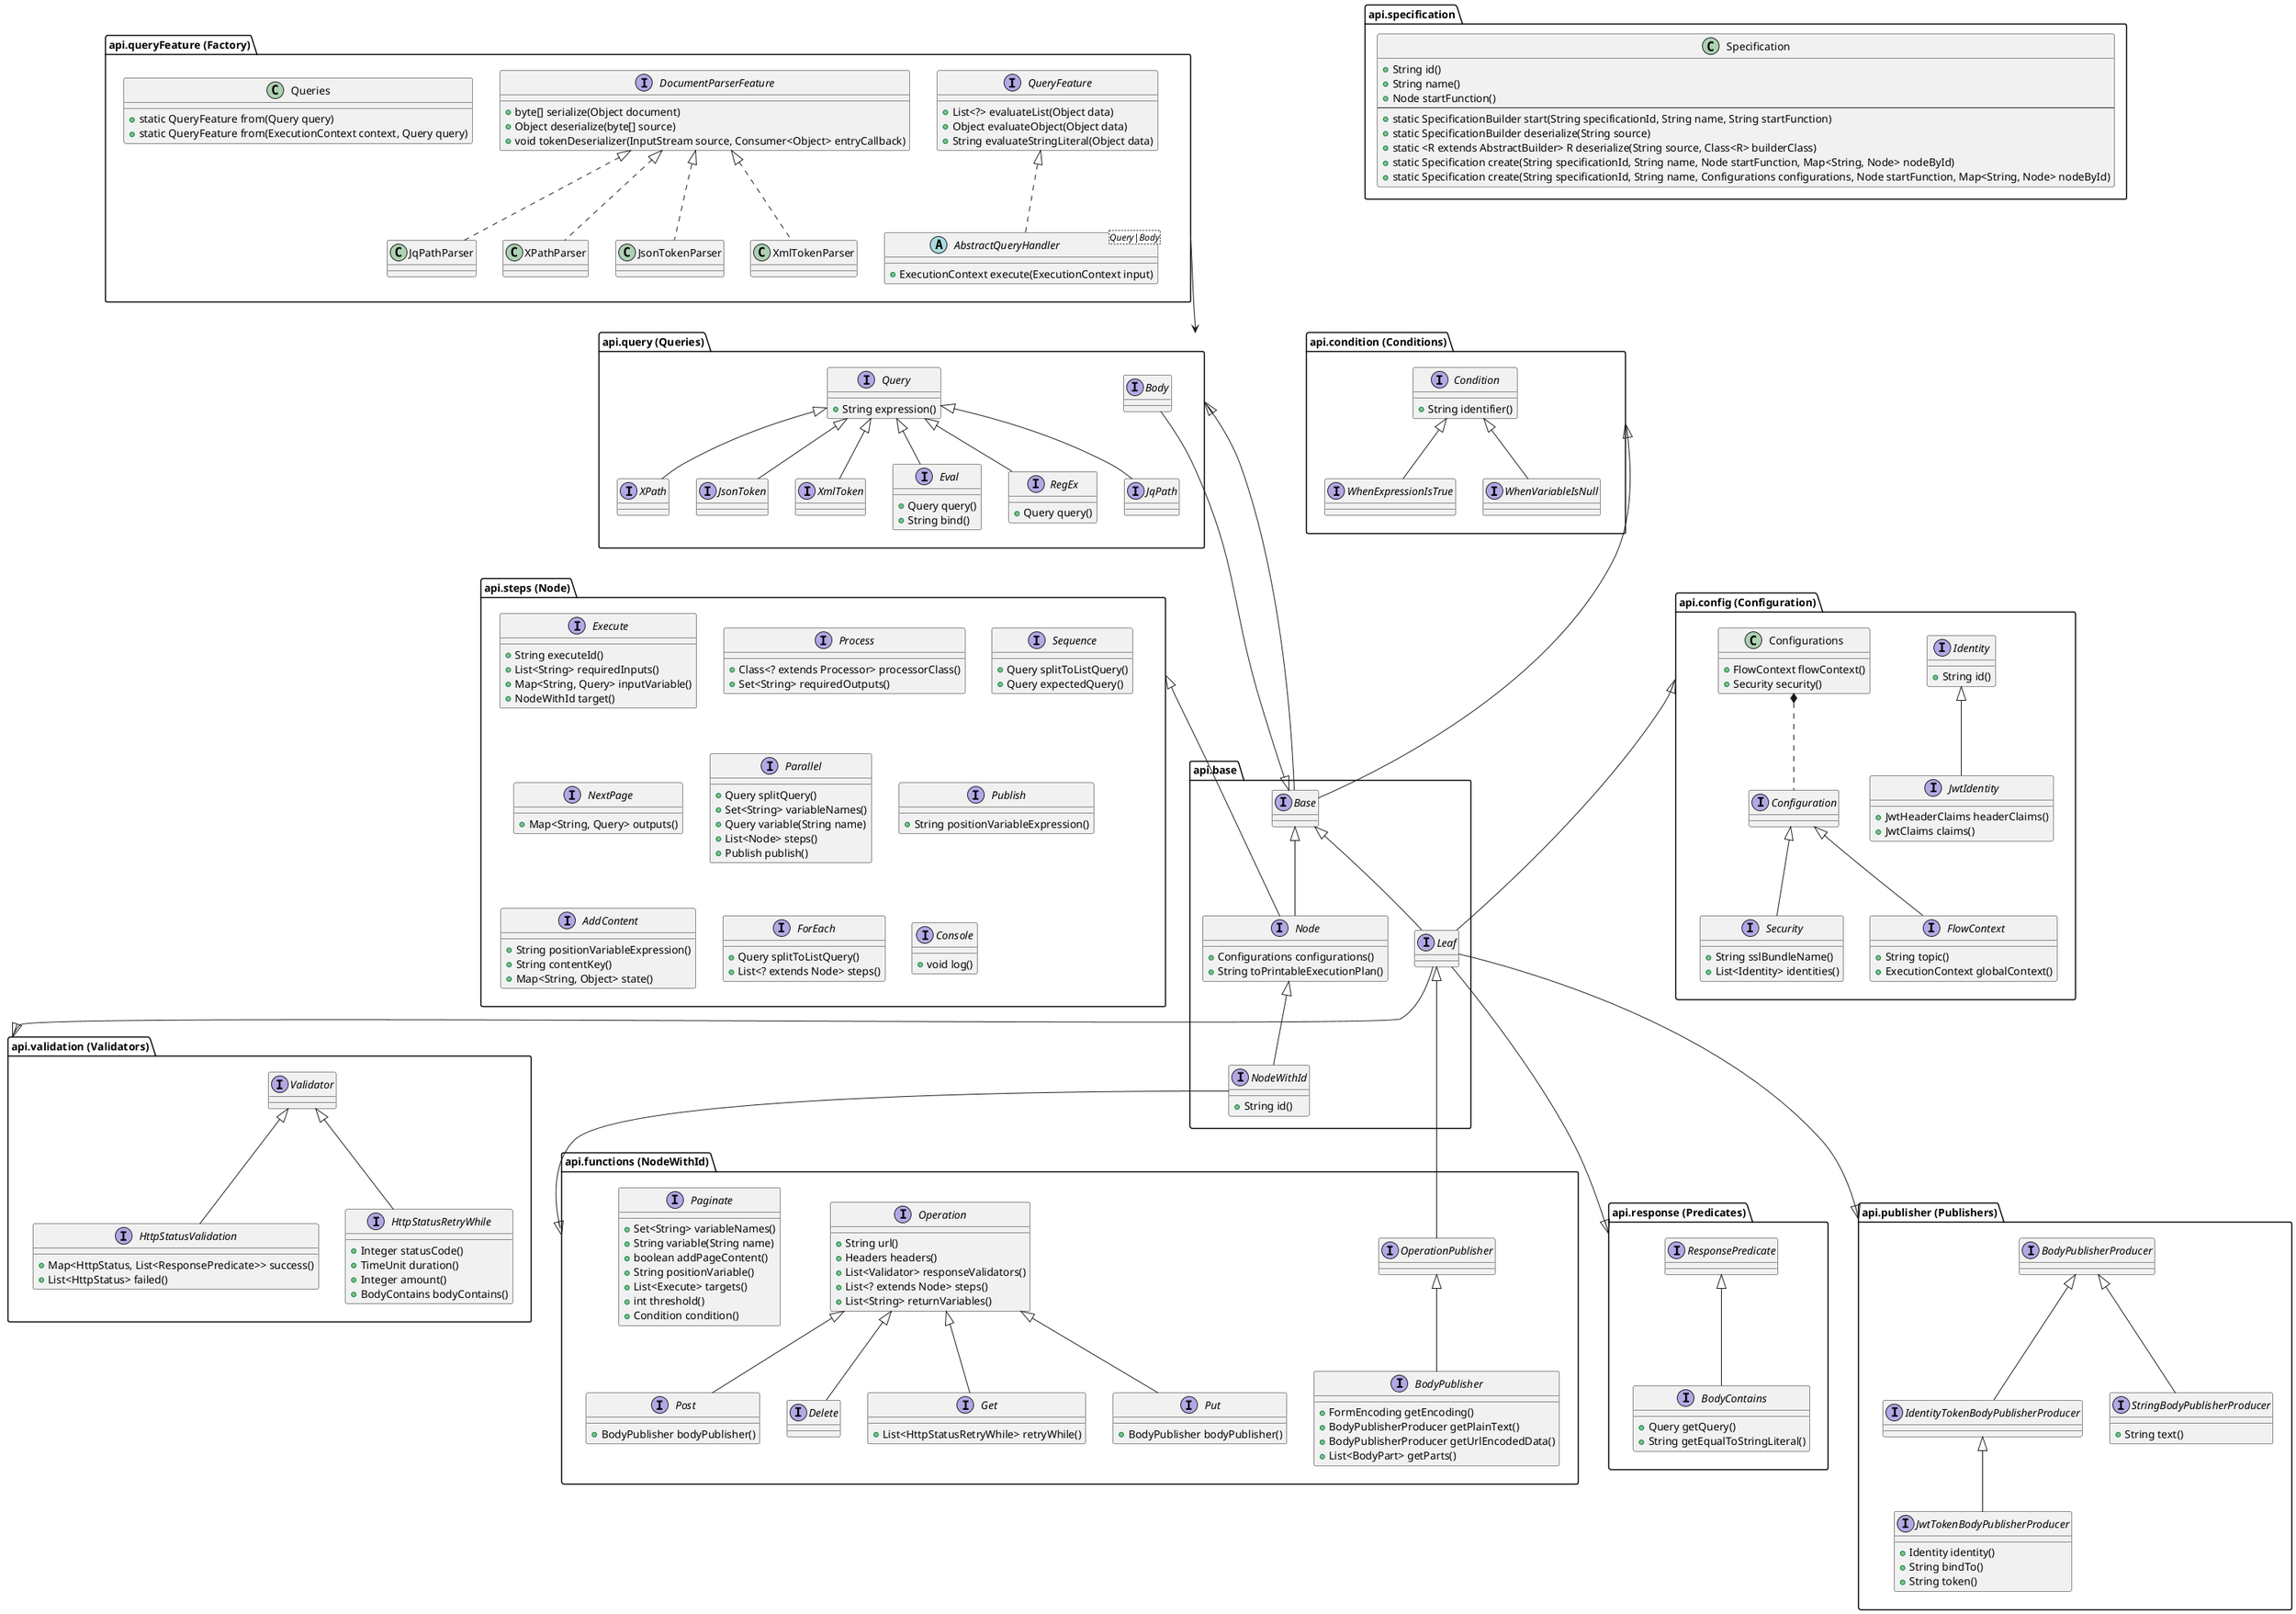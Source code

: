 @startuml

package "api.specification" as specification {
    class Specification {
        +String id()
        +String name()
        +Node startFunction()
        --
        +static SpecificationBuilder start(String specificationId, String name, String startFunction)
        +static SpecificationBuilder deserialize(String source)
        +static <R extends AbstractBuilder> R deserialize(String source, Class<R> builderClass)
        +static Specification create(String specificationId, String name, Node startFunction, Map<String, Node> nodeById)
        +static Specification create(String specificationId, String name, Configurations configurations, Node startFunction, Map<String, Node> nodeById)
    }
}

package "api.base" as base {
    interface Base
    interface Leaf
    interface Node {
        +Configurations configurations()
        +String toPrintableExecutionPlan()
    }
    interface NodeWithId {
        +String id()
    }

    Base <|-- Leaf
    Base <|-- Node
    Node <|-- NodeWithId
}

package "api.functions (NodeWithId)" as functions {
    interface OperationPublisher
    interface BodyPublisher extends OperationPublisher {
        +FormEncoding getEncoding()
        +BodyPublisherProducer getPlainText()
        +BodyPublisherProducer getUrlEncodedData()
        +List<BodyPart> getParts()
    }
    interface Operation {
        +String url()
        +Headers headers()
        +List<Validator> responseValidators()
        +List<? extends Node> steps()
        +List<String> returnVariables()
    }
    interface Get extends Operation {
        +List<HttpStatusRetryWhile> retryWhile()
    }
    interface Put extends Operation {
        +BodyPublisher bodyPublisher()
    }
    interface Post extends Operation {
        +BodyPublisher bodyPublisher()
    }
    interface Delete extends Operation
    interface Paginate {
        +Set<String> variableNames()
        +String variable(String name)
        +boolean addPageContent()
        +String positionVariable()
        +List<Execute> targets()
        +int threshold()
        +Condition condition()
    }

    OperationPublisher --|> Leaf
}

package "api.steps (Node)" as steps {
    interface Execute {
        +String executeId()
        +List<String> requiredInputs()
        +Map<String, Query> inputVariable()
        +NodeWithId target()
    }
    interface Process {
        +Class<? extends Processor> processorClass()
        +Set<String> requiredOutputs()
    }
    interface Sequence {
        +Query splitToListQuery()
        +Query expectedQuery()
    }
    interface NextPage {
        +Map<String, Query> outputs()
    }
    interface Parallel {
        +Query splitQuery()
        +Set<String> variableNames()
        +Query variable(String name)
        +List<Node> steps()
        +Publish publish()
    }
    interface Publish {
        +String positionVariableExpression()
    }
    interface AddContent {
        +String positionVariableExpression()
        +String contentKey()
        +Map<String, Object> state()
    }
    interface ForEach {
        +Query splitToListQuery()
        +List<? extends Node> steps()
    }
    interface Console {
        +void log()
    }
}

package "api.config (Configuration)" as config {
    interface Identity {
        +String id()
    }
    interface JwtIdentity extends Identity {
        +JwtHeaderClaims headerClaims()
        +JwtClaims claims()
    }
    class Configurations {
        +FlowContext flowContext()
        +Security security()
    }
    interface Configuration
    interface FlowContext extends Configuration {
        +String topic()
        +ExecutionContext globalContext()
    }
    interface Security extends Configuration {
        +String sslBundleName()
        +List<Identity> identities()
    }

    Configurations *.. Configuration
}

package "api.validation (Validators)" as validation {
    interface Validator
    interface HttpStatusValidation extends Validator {
        +Map<HttpStatus, List<ResponsePredicate>> success()
        +List<HttpStatus> failed()
    }
    interface HttpStatusRetryWhile extends Validator {
        +Integer statusCode()
        +TimeUnit duration()
        +Integer amount()
        +BodyContains bodyContains()
    }
}

package "api.response (Predicates)" as response {
    interface ResponsePredicate
    interface BodyContains extends ResponsePredicate {
        +Query getQuery()
        +String getEqualToStringLiteral()
    }
}

package "api.publisher (Publishers)" as publisher {
    interface BodyPublisherProducer
    interface IdentityTokenBodyPublisherProducer extends BodyPublisherProducer
    interface JwtTokenBodyPublisherProducer extends IdentityTokenBodyPublisherProducer {
        +Identity identity()
        +String bindTo()
        +String token()
    }
    interface StringBodyPublisherProducer extends BodyPublisherProducer {
        +String text()
    }
}

package "api.queryFeature (Factory)" as queryFeature {
    abstract class AbstractQueryHandler<Query|Body> implements QueryFeature {
        +ExecutionContext execute(ExecutionContext input)
    }
    interface QueryFeature {
        +List<?> evaluateList(Object data)
        +Object evaluateObject(Object data)
        +String evaluateStringLiteral(Object data)
    }
    interface DocumentParserFeature {
        +byte[] serialize(Object document)
        +Object deserialize(byte[] source)
        +void tokenDeserializer(InputStream source, Consumer<Object> entryCallback)
    }
    class JqPathParser implements DocumentParserFeature {
    }
    class XPathParser implements DocumentParserFeature {
    }
    class JsonTokenParser implements DocumentParserFeature {
    }
    class XmlTokenParser implements DocumentParserFeature {
    }
    class Queries {
        +static QueryFeature from(Query query)
        +static QueryFeature from(ExecutionContext context, Query query)
    }
}

package "api.query (Queries)" as query {
    interface Body
    interface Query {
        +String expression()
    }
    interface Eval extends Query {
        +Query query()
        +String bind()
    }
    interface RegEx extends Query {
        +Query query()
    }
    interface JqPath extends Query
    interface XPath extends Query
    interface JsonToken extends Query
    interface XmlToken extends Query

    Body --|> Base
}

package "api.condition (Conditions)" as condition {
    interface Condition {
        +String identifier()
    }
    interface WhenVariableIsNull extends Condition {
    }
    interface WhenExpressionIsTrue  extends Condition {
    }
}


Base -up---|> condition
queryFeature -down--> query
Base -up---|> query

Leaf -u--|> config
Leaf -d-|> validation
Leaf -d--|> publisher
Leaf -d--|> response

Node -up--|> steps

NodeWithId -d-|> functions

'functions -[hidden]- specification

@enduml
